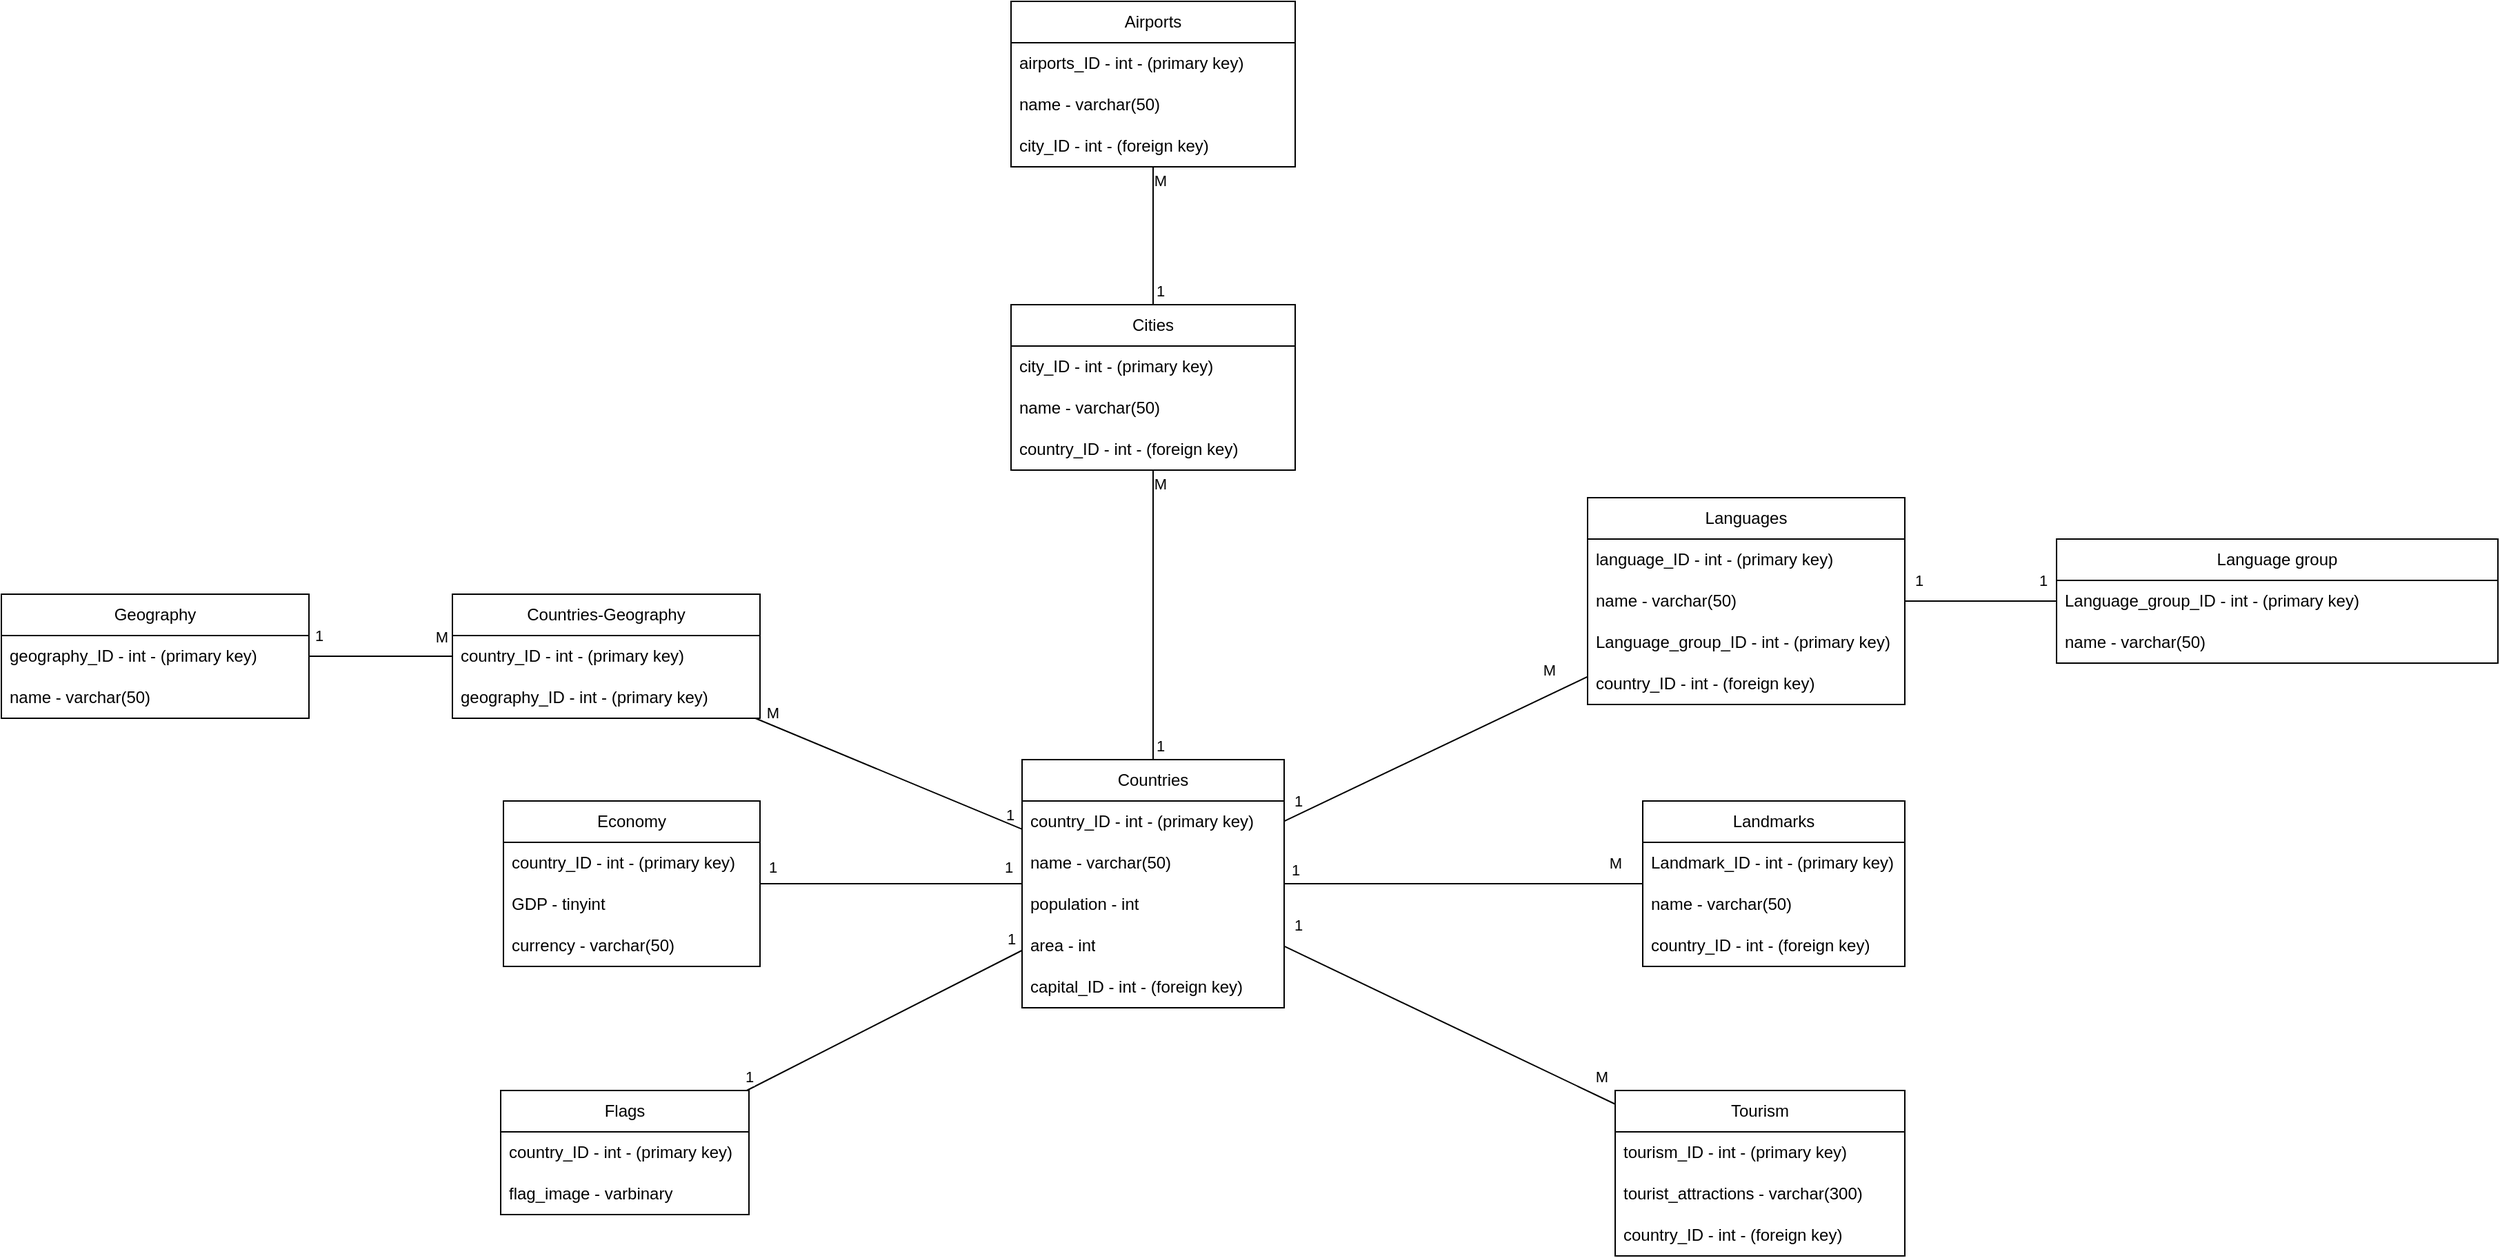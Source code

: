 <mxfile version="21.5.0" type="device">
  <diagram name="Страница 1" id="rL35Rv2_uMmTDGnNGInx">
    <mxGraphModel dx="2717" dy="2124" grid="1" gridSize="10" guides="1" tooltips="1" connect="1" arrows="1" fold="1" page="1" pageScale="1" pageWidth="827" pageHeight="1169" math="0" shadow="0">
      <root>
        <mxCell id="0" />
        <mxCell id="1" parent="0" />
        <mxCell id="VJ3Yd-aeZOnaQjJztXNY-1" value="Countries" style="swimlane;fontStyle=0;childLayout=stackLayout;horizontal=1;startSize=30;horizontalStack=0;resizeParent=1;resizeParentMax=0;resizeLast=0;collapsible=1;marginBottom=0;whiteSpace=wrap;html=1;" parent="1" vertex="1">
          <mxGeometry x="40" y="20" width="190" height="180" as="geometry" />
        </mxCell>
        <mxCell id="VJ3Yd-aeZOnaQjJztXNY-2" value="country_ID - int -&amp;nbsp;(primary key)" style="text;strokeColor=none;fillColor=none;align=left;verticalAlign=middle;spacingLeft=4;spacingRight=4;overflow=hidden;points=[[0,0.5],[1,0.5]];portConstraint=eastwest;rotatable=0;whiteSpace=wrap;html=1;" parent="VJ3Yd-aeZOnaQjJztXNY-1" vertex="1">
          <mxGeometry y="30" width="190" height="30" as="geometry" />
        </mxCell>
        <mxCell id="VJ3Yd-aeZOnaQjJztXNY-3" value="name - varchar(50)" style="text;strokeColor=none;fillColor=none;align=left;verticalAlign=middle;spacingLeft=4;spacingRight=4;overflow=hidden;points=[[0,0.5],[1,0.5]];portConstraint=eastwest;rotatable=0;whiteSpace=wrap;html=1;" parent="VJ3Yd-aeZOnaQjJztXNY-1" vertex="1">
          <mxGeometry y="60" width="190" height="30" as="geometry" />
        </mxCell>
        <mxCell id="VJ3Yd-aeZOnaQjJztXNY-4" value="population - int" style="text;strokeColor=none;fillColor=none;align=left;verticalAlign=middle;spacingLeft=4;spacingRight=4;overflow=hidden;points=[[0,0.5],[1,0.5]];portConstraint=eastwest;rotatable=0;whiteSpace=wrap;html=1;" parent="VJ3Yd-aeZOnaQjJztXNY-1" vertex="1">
          <mxGeometry y="90" width="190" height="30" as="geometry" />
        </mxCell>
        <mxCell id="VJ3Yd-aeZOnaQjJztXNY-15" value="area - int" style="text;strokeColor=none;fillColor=none;align=left;verticalAlign=middle;spacingLeft=4;spacingRight=4;overflow=hidden;points=[[0,0.5],[1,0.5]];portConstraint=eastwest;rotatable=0;whiteSpace=wrap;html=1;" parent="VJ3Yd-aeZOnaQjJztXNY-1" vertex="1">
          <mxGeometry y="120" width="190" height="30" as="geometry" />
        </mxCell>
        <mxCell id="VJ3Yd-aeZOnaQjJztXNY-33" value="capital_ID - int - (foreign key)" style="text;strokeColor=none;fillColor=none;align=left;verticalAlign=middle;spacingLeft=4;spacingRight=4;overflow=hidden;points=[[0,0.5],[1,0.5]];portConstraint=eastwest;rotatable=0;whiteSpace=wrap;html=1;" parent="VJ3Yd-aeZOnaQjJztXNY-1" vertex="1">
          <mxGeometry y="150" width="190" height="30" as="geometry" />
        </mxCell>
        <mxCell id="VJ3Yd-aeZOnaQjJztXNY-5" value="Cities" style="swimlane;fontStyle=0;childLayout=stackLayout;horizontal=1;startSize=30;horizontalStack=0;resizeParent=1;resizeParentMax=0;resizeLast=0;collapsible=1;marginBottom=0;whiteSpace=wrap;html=1;" parent="1" vertex="1">
          <mxGeometry x="32" y="-310" width="206" height="120" as="geometry" />
        </mxCell>
        <mxCell id="VJ3Yd-aeZOnaQjJztXNY-6" value="city_ID - int -&amp;nbsp;(primary key)" style="text;strokeColor=none;fillColor=none;align=left;verticalAlign=middle;spacingLeft=4;spacingRight=4;overflow=hidden;points=[[0,0.5],[1,0.5]];portConstraint=eastwest;rotatable=0;whiteSpace=wrap;html=1;" parent="VJ3Yd-aeZOnaQjJztXNY-5" vertex="1">
          <mxGeometry y="30" width="206" height="30" as="geometry" />
        </mxCell>
        <mxCell id="VJ3Yd-aeZOnaQjJztXNY-7" value="name - varchar(50)" style="text;strokeColor=none;fillColor=none;align=left;verticalAlign=middle;spacingLeft=4;spacingRight=4;overflow=hidden;points=[[0,0.5],[1,0.5]];portConstraint=eastwest;rotatable=0;whiteSpace=wrap;html=1;" parent="VJ3Yd-aeZOnaQjJztXNY-5" vertex="1">
          <mxGeometry y="60" width="206" height="30" as="geometry" />
        </mxCell>
        <mxCell id="VJ3Yd-aeZOnaQjJztXNY-8" value="country_ID - int - (foreign key)" style="text;strokeColor=none;fillColor=none;align=left;verticalAlign=middle;spacingLeft=4;spacingRight=4;overflow=hidden;points=[[0,0.5],[1,0.5]];portConstraint=eastwest;rotatable=0;whiteSpace=wrap;html=1;" parent="VJ3Yd-aeZOnaQjJztXNY-5" vertex="1">
          <mxGeometry y="90" width="206" height="30" as="geometry" />
        </mxCell>
        <mxCell id="VJ3Yd-aeZOnaQjJztXNY-9" value="Languages" style="swimlane;fontStyle=0;childLayout=stackLayout;horizontal=1;startSize=30;horizontalStack=0;resizeParent=1;resizeParentMax=0;resizeLast=0;collapsible=1;marginBottom=0;whiteSpace=wrap;html=1;" parent="1" vertex="1">
          <mxGeometry x="450" y="-170" width="230" height="150" as="geometry" />
        </mxCell>
        <mxCell id="VJ3Yd-aeZOnaQjJztXNY-10" value="language_ID - int - (primary key)" style="text;strokeColor=none;fillColor=none;align=left;verticalAlign=middle;spacingLeft=4;spacingRight=4;overflow=hidden;points=[[0,0.5],[1,0.5]];portConstraint=eastwest;rotatable=0;whiteSpace=wrap;html=1;" parent="VJ3Yd-aeZOnaQjJztXNY-9" vertex="1">
          <mxGeometry y="30" width="230" height="30" as="geometry" />
        </mxCell>
        <mxCell id="VJ3Yd-aeZOnaQjJztXNY-11" value="name - varchar(50)" style="text;strokeColor=none;fillColor=none;align=left;verticalAlign=middle;spacingLeft=4;spacingRight=4;overflow=hidden;points=[[0,0.5],[1,0.5]];portConstraint=eastwest;rotatable=0;whiteSpace=wrap;html=1;" parent="VJ3Yd-aeZOnaQjJztXNY-9" vertex="1">
          <mxGeometry y="60" width="230" height="30" as="geometry" />
        </mxCell>
        <mxCell id="PF_WYoknTXBmiZYQhfKJ-13" value="Language_group_ID - int - (primary key)" style="text;strokeColor=none;fillColor=none;align=left;verticalAlign=middle;spacingLeft=4;spacingRight=4;overflow=hidden;points=[[0,0.5],[1,0.5]];portConstraint=eastwest;rotatable=0;whiteSpace=wrap;html=1;" vertex="1" parent="VJ3Yd-aeZOnaQjJztXNY-9">
          <mxGeometry y="90" width="230" height="30" as="geometry" />
        </mxCell>
        <mxCell id="VJ3Yd-aeZOnaQjJztXNY-12" value="country_ID - int - (foreign key)" style="text;strokeColor=none;fillColor=none;align=left;verticalAlign=middle;spacingLeft=4;spacingRight=4;overflow=hidden;points=[[0,0.5],[1,0.5]];portConstraint=eastwest;rotatable=0;whiteSpace=wrap;html=1;" parent="VJ3Yd-aeZOnaQjJztXNY-9" vertex="1">
          <mxGeometry y="120" width="230" height="30" as="geometry" />
        </mxCell>
        <mxCell id="VJ3Yd-aeZOnaQjJztXNY-13" value="Geography" style="swimlane;fontStyle=0;childLayout=stackLayout;horizontal=1;startSize=30;horizontalStack=0;resizeParent=1;resizeParentMax=0;resizeLast=0;collapsible=1;marginBottom=0;whiteSpace=wrap;html=1;" parent="1" vertex="1">
          <mxGeometry x="-700" y="-100" width="223" height="90" as="geometry" />
        </mxCell>
        <mxCell id="VJ3Yd-aeZOnaQjJztXNY-14" value="geography_ID - int -&amp;nbsp;(primary key)" style="text;strokeColor=none;fillColor=none;align=left;verticalAlign=middle;spacingLeft=4;spacingRight=4;overflow=hidden;points=[[0,0.5],[1,0.5]];portConstraint=eastwest;rotatable=0;whiteSpace=wrap;html=1;" parent="VJ3Yd-aeZOnaQjJztXNY-13" vertex="1">
          <mxGeometry y="30" width="223" height="30" as="geometry" />
        </mxCell>
        <mxCell id="VJ3Yd-aeZOnaQjJztXNY-34" value="name - varchar(50)" style="text;strokeColor=none;fillColor=none;align=left;verticalAlign=middle;spacingLeft=4;spacingRight=4;overflow=hidden;points=[[0,0.5],[1,0.5]];portConstraint=eastwest;rotatable=0;whiteSpace=wrap;html=1;" parent="VJ3Yd-aeZOnaQjJztXNY-13" vertex="1">
          <mxGeometry y="60" width="223" height="30" as="geometry" />
        </mxCell>
        <mxCell id="VJ3Yd-aeZOnaQjJztXNY-17" value="Economy" style="swimlane;fontStyle=0;childLayout=stackLayout;horizontal=1;startSize=30;horizontalStack=0;resizeParent=1;resizeParentMax=0;resizeLast=0;collapsible=1;marginBottom=0;whiteSpace=wrap;html=1;" parent="1" vertex="1">
          <mxGeometry x="-336" y="50" width="186" height="120" as="geometry" />
        </mxCell>
        <mxCell id="VJ3Yd-aeZOnaQjJztXNY-18" value="country_ID - int -&amp;nbsp;(primary key)" style="text;strokeColor=none;fillColor=none;align=left;verticalAlign=middle;spacingLeft=4;spacingRight=4;overflow=hidden;points=[[0,0.5],[1,0.5]];portConstraint=eastwest;rotatable=0;whiteSpace=wrap;html=1;" parent="VJ3Yd-aeZOnaQjJztXNY-17" vertex="1">
          <mxGeometry y="30" width="186" height="30" as="geometry" />
        </mxCell>
        <mxCell id="VJ3Yd-aeZOnaQjJztXNY-19" value="GDP -&amp;nbsp;tinyint" style="text;strokeColor=none;fillColor=none;align=left;verticalAlign=middle;spacingLeft=4;spacingRight=4;overflow=hidden;points=[[0,0.5],[1,0.5]];portConstraint=eastwest;rotatable=0;whiteSpace=wrap;html=1;" parent="VJ3Yd-aeZOnaQjJztXNY-17" vertex="1">
          <mxGeometry y="60" width="186" height="30" as="geometry" />
        </mxCell>
        <mxCell id="VJ3Yd-aeZOnaQjJztXNY-20" value="currency - varchar(50)" style="text;strokeColor=none;fillColor=none;align=left;verticalAlign=middle;spacingLeft=4;spacingRight=4;overflow=hidden;points=[[0,0.5],[1,0.5]];portConstraint=eastwest;rotatable=0;whiteSpace=wrap;html=1;" parent="VJ3Yd-aeZOnaQjJztXNY-17" vertex="1">
          <mxGeometry y="90" width="186" height="30" as="geometry" />
        </mxCell>
        <mxCell id="VJ3Yd-aeZOnaQjJztXNY-21" value="Flags" style="swimlane;fontStyle=0;childLayout=stackLayout;horizontal=1;startSize=30;horizontalStack=0;resizeParent=1;resizeParentMax=0;resizeLast=0;collapsible=1;marginBottom=0;whiteSpace=wrap;html=1;" parent="1" vertex="1">
          <mxGeometry x="-338" y="260" width="180" height="90" as="geometry" />
        </mxCell>
        <mxCell id="VJ3Yd-aeZOnaQjJztXNY-22" value="country_ID - int -&amp;nbsp;(primary key)" style="text;strokeColor=none;fillColor=none;align=left;verticalAlign=middle;spacingLeft=4;spacingRight=4;overflow=hidden;points=[[0,0.5],[1,0.5]];portConstraint=eastwest;rotatable=0;whiteSpace=wrap;html=1;" parent="VJ3Yd-aeZOnaQjJztXNY-21" vertex="1">
          <mxGeometry y="30" width="180" height="30" as="geometry" />
        </mxCell>
        <mxCell id="VJ3Yd-aeZOnaQjJztXNY-23" value="flag_image -&amp;nbsp;varbinary" style="text;strokeColor=none;fillColor=none;align=left;verticalAlign=middle;spacingLeft=4;spacingRight=4;overflow=hidden;points=[[0,0.5],[1,0.5]];portConstraint=eastwest;rotatable=0;whiteSpace=wrap;html=1;" parent="VJ3Yd-aeZOnaQjJztXNY-21" vertex="1">
          <mxGeometry y="60" width="180" height="30" as="geometry" />
        </mxCell>
        <mxCell id="VJ3Yd-aeZOnaQjJztXNY-25" value="Tourism" style="swimlane;fontStyle=0;childLayout=stackLayout;horizontal=1;startSize=30;horizontalStack=0;resizeParent=1;resizeParentMax=0;resizeLast=0;collapsible=1;marginBottom=0;whiteSpace=wrap;html=1;" parent="1" vertex="1">
          <mxGeometry x="470" y="260" width="210" height="120" as="geometry" />
        </mxCell>
        <mxCell id="VJ3Yd-aeZOnaQjJztXNY-26" value="tourism_ID - int -&amp;nbsp;(primary key)" style="text;strokeColor=none;fillColor=none;align=left;verticalAlign=middle;spacingLeft=4;spacingRight=4;overflow=hidden;points=[[0,0.5],[1,0.5]];portConstraint=eastwest;rotatable=0;whiteSpace=wrap;html=1;" parent="VJ3Yd-aeZOnaQjJztXNY-25" vertex="1">
          <mxGeometry y="30" width="210" height="30" as="geometry" />
        </mxCell>
        <mxCell id="VJ3Yd-aeZOnaQjJztXNY-27" value="tourist_attractions - varchar(300)" style="text;strokeColor=none;fillColor=none;align=left;verticalAlign=middle;spacingLeft=4;spacingRight=4;overflow=hidden;points=[[0,0.5],[1,0.5]];portConstraint=eastwest;rotatable=0;whiteSpace=wrap;html=1;" parent="VJ3Yd-aeZOnaQjJztXNY-25" vertex="1">
          <mxGeometry y="60" width="210" height="30" as="geometry" />
        </mxCell>
        <mxCell id="KjYAFT9R52mgDBzMClZt-1" value="country_ID - int - (foreign key)" style="text;strokeColor=none;fillColor=none;align=left;verticalAlign=middle;spacingLeft=4;spacingRight=4;overflow=hidden;points=[[0,0.5],[1,0.5]];portConstraint=eastwest;rotatable=0;whiteSpace=wrap;html=1;" parent="VJ3Yd-aeZOnaQjJztXNY-25" vertex="1">
          <mxGeometry y="90" width="210" height="30" as="geometry" />
        </mxCell>
        <mxCell id="VJ3Yd-aeZOnaQjJztXNY-29" value="Landmarks" style="swimlane;fontStyle=0;childLayout=stackLayout;horizontal=1;startSize=30;horizontalStack=0;resizeParent=1;resizeParentMax=0;resizeLast=0;collapsible=1;marginBottom=0;whiteSpace=wrap;html=1;" parent="1" vertex="1">
          <mxGeometry x="490" y="50" width="190" height="120" as="geometry" />
        </mxCell>
        <mxCell id="VJ3Yd-aeZOnaQjJztXNY-30" value="Landmark_ID - int -&amp;nbsp;(primary key)" style="text;strokeColor=none;fillColor=none;align=left;verticalAlign=middle;spacingLeft=4;spacingRight=4;overflow=hidden;points=[[0,0.5],[1,0.5]];portConstraint=eastwest;rotatable=0;whiteSpace=wrap;html=1;" parent="VJ3Yd-aeZOnaQjJztXNY-29" vertex="1">
          <mxGeometry y="30" width="190" height="30" as="geometry" />
        </mxCell>
        <mxCell id="VJ3Yd-aeZOnaQjJztXNY-31" value="name - varchar(50)" style="text;strokeColor=none;fillColor=none;align=left;verticalAlign=middle;spacingLeft=4;spacingRight=4;overflow=hidden;points=[[0,0.5],[1,0.5]];portConstraint=eastwest;rotatable=0;whiteSpace=wrap;html=1;" parent="VJ3Yd-aeZOnaQjJztXNY-29" vertex="1">
          <mxGeometry y="60" width="190" height="30" as="geometry" />
        </mxCell>
        <mxCell id="VJ3Yd-aeZOnaQjJztXNY-32" value="country_ID - int - (foreign key)" style="text;strokeColor=none;fillColor=none;align=left;verticalAlign=middle;spacingLeft=4;spacingRight=4;overflow=hidden;points=[[0,0.5],[1,0.5]];portConstraint=eastwest;rotatable=0;whiteSpace=wrap;html=1;" parent="VJ3Yd-aeZOnaQjJztXNY-29" vertex="1">
          <mxGeometry y="90" width="190" height="30" as="geometry" />
        </mxCell>
        <mxCell id="PF_WYoknTXBmiZYQhfKJ-2" value="" style="endArrow=none;html=1;rounded=0;" edge="1" parent="1" source="VJ3Yd-aeZOnaQjJztXNY-1" target="VJ3Yd-aeZOnaQjJztXNY-5">
          <mxGeometry width="50" height="50" relative="1" as="geometry">
            <mxPoint x="230" y="220" as="sourcePoint" />
            <mxPoint x="280" y="170" as="targetPoint" />
          </mxGeometry>
        </mxCell>
        <mxCell id="PF_WYoknTXBmiZYQhfKJ-3" value="" style="endArrow=none;html=1;rounded=0;" edge="1" parent="1" source="VJ3Yd-aeZOnaQjJztXNY-1" target="VJ3Yd-aeZOnaQjJztXNY-9">
          <mxGeometry width="50" height="50" relative="1" as="geometry">
            <mxPoint x="240" y="105" as="sourcePoint" />
            <mxPoint x="310" y="105" as="targetPoint" />
          </mxGeometry>
        </mxCell>
        <mxCell id="PF_WYoknTXBmiZYQhfKJ-24" value="1" style="edgeLabel;html=1;align=center;verticalAlign=middle;resizable=0;points=[];" vertex="1" connectable="0" parent="PF_WYoknTXBmiZYQhfKJ-3">
          <mxGeometry x="-0.727" y="-1" relative="1" as="geometry">
            <mxPoint x="-230" y="9" as="offset" />
          </mxGeometry>
        </mxCell>
        <mxCell id="PF_WYoknTXBmiZYQhfKJ-25" value="M" style="edgeLabel;html=1;align=center;verticalAlign=middle;resizable=0;points=[];" vertex="1" connectable="0" parent="PF_WYoknTXBmiZYQhfKJ-3">
          <mxGeometry x="0.746" y="1" relative="1" as="geometry">
            <mxPoint y="-17" as="offset" />
          </mxGeometry>
        </mxCell>
        <mxCell id="PF_WYoknTXBmiZYQhfKJ-4" value="" style="endArrow=none;html=1;rounded=0;" edge="1" parent="1" source="VJ3Yd-aeZOnaQjJztXNY-13" target="PF_WYoknTXBmiZYQhfKJ-30">
          <mxGeometry width="50" height="50" relative="1" as="geometry">
            <mxPoint x="117" y="115" as="sourcePoint" />
            <mxPoint x="187" y="115" as="targetPoint" />
          </mxGeometry>
        </mxCell>
        <mxCell id="PF_WYoknTXBmiZYQhfKJ-5" value="" style="endArrow=none;html=1;rounded=0;" edge="1" parent="1" source="VJ3Yd-aeZOnaQjJztXNY-17" target="VJ3Yd-aeZOnaQjJztXNY-1">
          <mxGeometry width="50" height="50" relative="1" as="geometry">
            <mxPoint x="260" y="125" as="sourcePoint" />
            <mxPoint x="330" y="125" as="targetPoint" />
          </mxGeometry>
        </mxCell>
        <mxCell id="PF_WYoknTXBmiZYQhfKJ-6" value="" style="endArrow=none;html=1;rounded=0;" edge="1" parent="1" source="VJ3Yd-aeZOnaQjJztXNY-21" target="VJ3Yd-aeZOnaQjJztXNY-1">
          <mxGeometry width="50" height="50" relative="1" as="geometry">
            <mxPoint x="270" y="135" as="sourcePoint" />
            <mxPoint x="340" y="135" as="targetPoint" />
          </mxGeometry>
        </mxCell>
        <mxCell id="PF_WYoknTXBmiZYQhfKJ-7" value="" style="endArrow=none;html=1;rounded=0;" edge="1" parent="1" source="VJ3Yd-aeZOnaQjJztXNY-1" target="VJ3Yd-aeZOnaQjJztXNY-29">
          <mxGeometry width="50" height="50" relative="1" as="geometry">
            <mxPoint x="280" y="145" as="sourcePoint" />
            <mxPoint x="350" y="145" as="targetPoint" />
          </mxGeometry>
        </mxCell>
        <mxCell id="PF_WYoknTXBmiZYQhfKJ-8" value="" style="endArrow=none;html=1;rounded=0;" edge="1" parent="1" source="VJ3Yd-aeZOnaQjJztXNY-1" target="VJ3Yd-aeZOnaQjJztXNY-25">
          <mxGeometry width="50" height="50" relative="1" as="geometry">
            <mxPoint x="290" y="155" as="sourcePoint" />
            <mxPoint x="360" y="155" as="targetPoint" />
          </mxGeometry>
        </mxCell>
        <mxCell id="PF_WYoknTXBmiZYQhfKJ-9" value="Language group" style="swimlane;fontStyle=0;childLayout=stackLayout;horizontal=1;startSize=30;horizontalStack=0;resizeParent=1;resizeParentMax=0;resizeLast=0;collapsible=1;marginBottom=0;whiteSpace=wrap;html=1;" vertex="1" parent="1">
          <mxGeometry x="790" y="-140" width="320" height="90" as="geometry" />
        </mxCell>
        <mxCell id="PF_WYoknTXBmiZYQhfKJ-10" value="Language_group_ID - int - (primary key)" style="text;strokeColor=none;fillColor=none;align=left;verticalAlign=middle;spacingLeft=4;spacingRight=4;overflow=hidden;points=[[0,0.5],[1,0.5]];portConstraint=eastwest;rotatable=0;whiteSpace=wrap;html=1;" vertex="1" parent="PF_WYoknTXBmiZYQhfKJ-9">
          <mxGeometry y="30" width="320" height="30" as="geometry" />
        </mxCell>
        <mxCell id="PF_WYoknTXBmiZYQhfKJ-11" value="name - varchar(50)" style="text;strokeColor=none;fillColor=none;align=left;verticalAlign=middle;spacingLeft=4;spacingRight=4;overflow=hidden;points=[[0,0.5],[1,0.5]];portConstraint=eastwest;rotatable=0;whiteSpace=wrap;html=1;" vertex="1" parent="PF_WYoknTXBmiZYQhfKJ-9">
          <mxGeometry y="60" width="320" height="30" as="geometry" />
        </mxCell>
        <mxCell id="PF_WYoknTXBmiZYQhfKJ-14" value="" style="endArrow=none;html=1;rounded=0;" edge="1" parent="1" source="VJ3Yd-aeZOnaQjJztXNY-9" target="PF_WYoknTXBmiZYQhfKJ-9">
          <mxGeometry width="50" height="50" relative="1" as="geometry">
            <mxPoint x="240" y="63" as="sourcePoint" />
            <mxPoint x="460" y="-34" as="targetPoint" />
          </mxGeometry>
        </mxCell>
        <mxCell id="PF_WYoknTXBmiZYQhfKJ-19" value="Airports" style="swimlane;fontStyle=0;childLayout=stackLayout;horizontal=1;startSize=30;horizontalStack=0;resizeParent=1;resizeParentMax=0;resizeLast=0;collapsible=1;marginBottom=0;whiteSpace=wrap;html=1;" vertex="1" parent="1">
          <mxGeometry x="32" y="-530" width="206" height="120" as="geometry" />
        </mxCell>
        <mxCell id="PF_WYoknTXBmiZYQhfKJ-20" value="airports_ID - int -&amp;nbsp;(primary key)" style="text;strokeColor=none;fillColor=none;align=left;verticalAlign=middle;spacingLeft=4;spacingRight=4;overflow=hidden;points=[[0,0.5],[1,0.5]];portConstraint=eastwest;rotatable=0;whiteSpace=wrap;html=1;" vertex="1" parent="PF_WYoknTXBmiZYQhfKJ-19">
          <mxGeometry y="30" width="206" height="30" as="geometry" />
        </mxCell>
        <mxCell id="PF_WYoknTXBmiZYQhfKJ-21" value="name - varchar(50)" style="text;strokeColor=none;fillColor=none;align=left;verticalAlign=middle;spacingLeft=4;spacingRight=4;overflow=hidden;points=[[0,0.5],[1,0.5]];portConstraint=eastwest;rotatable=0;whiteSpace=wrap;html=1;" vertex="1" parent="PF_WYoknTXBmiZYQhfKJ-19">
          <mxGeometry y="60" width="206" height="30" as="geometry" />
        </mxCell>
        <mxCell id="PF_WYoknTXBmiZYQhfKJ-22" value="city_ID&amp;nbsp;- int - (foreign key)" style="text;strokeColor=none;fillColor=none;align=left;verticalAlign=middle;spacingLeft=4;spacingRight=4;overflow=hidden;points=[[0,0.5],[1,0.5]];portConstraint=eastwest;rotatable=0;whiteSpace=wrap;html=1;" vertex="1" parent="PF_WYoknTXBmiZYQhfKJ-19">
          <mxGeometry y="90" width="206" height="30" as="geometry" />
        </mxCell>
        <mxCell id="PF_WYoknTXBmiZYQhfKJ-23" value="" style="endArrow=none;html=1;rounded=0;" edge="1" parent="1" source="VJ3Yd-aeZOnaQjJztXNY-5" target="PF_WYoknTXBmiZYQhfKJ-19">
          <mxGeometry width="50" height="50" relative="1" as="geometry">
            <mxPoint x="145" y="30" as="sourcePoint" />
            <mxPoint x="145" y="-180" as="targetPoint" />
          </mxGeometry>
        </mxCell>
        <mxCell id="PF_WYoknTXBmiZYQhfKJ-26" value="1" style="edgeLabel;html=1;align=center;verticalAlign=middle;resizable=0;points=[];" vertex="1" connectable="0" parent="1">
          <mxGeometry x="237.997" y="100.004" as="geometry" />
        </mxCell>
        <mxCell id="PF_WYoknTXBmiZYQhfKJ-27" value="M" style="edgeLabel;html=1;align=center;verticalAlign=middle;resizable=0;points=[];" vertex="1" connectable="0" parent="1">
          <mxGeometry x="470.0" y="95.004" as="geometry" />
        </mxCell>
        <mxCell id="PF_WYoknTXBmiZYQhfKJ-28" value="1" style="edgeLabel;html=1;align=center;verticalAlign=middle;resizable=0;points=[];" vertex="1" connectable="0" parent="1">
          <mxGeometry x="239.997" y="140.004" as="geometry" />
        </mxCell>
        <mxCell id="PF_WYoknTXBmiZYQhfKJ-29" value="M" style="edgeLabel;html=1;align=center;verticalAlign=middle;resizable=0;points=[];" vertex="1" connectable="0" parent="1">
          <mxGeometry x="460.0" y="250.004" as="geometry" />
        </mxCell>
        <mxCell id="PF_WYoknTXBmiZYQhfKJ-30" value="Countries-Geography" style="swimlane;fontStyle=0;childLayout=stackLayout;horizontal=1;startSize=30;horizontalStack=0;resizeParent=1;resizeParentMax=0;resizeLast=0;collapsible=1;marginBottom=0;whiteSpace=wrap;html=1;" vertex="1" parent="1">
          <mxGeometry x="-373" y="-100" width="223" height="90" as="geometry" />
        </mxCell>
        <mxCell id="PF_WYoknTXBmiZYQhfKJ-32" value="country_ID - int -&amp;nbsp;(primary key)" style="text;strokeColor=none;fillColor=none;align=left;verticalAlign=middle;spacingLeft=4;spacingRight=4;overflow=hidden;points=[[0,0.5],[1,0.5]];portConstraint=eastwest;rotatable=0;whiteSpace=wrap;html=1;" vertex="1" parent="PF_WYoknTXBmiZYQhfKJ-30">
          <mxGeometry y="30" width="223" height="30" as="geometry" />
        </mxCell>
        <mxCell id="PF_WYoknTXBmiZYQhfKJ-31" value="geography_ID - int -&amp;nbsp;(primary key)" style="text;strokeColor=none;fillColor=none;align=left;verticalAlign=middle;spacingLeft=4;spacingRight=4;overflow=hidden;points=[[0,0.5],[1,0.5]];portConstraint=eastwest;rotatable=0;whiteSpace=wrap;html=1;" vertex="1" parent="PF_WYoknTXBmiZYQhfKJ-30">
          <mxGeometry y="60" width="223" height="30" as="geometry" />
        </mxCell>
        <mxCell id="PF_WYoknTXBmiZYQhfKJ-33" value="" style="endArrow=none;html=1;rounded=0;" edge="1" parent="1" source="PF_WYoknTXBmiZYQhfKJ-30" target="VJ3Yd-aeZOnaQjJztXNY-1">
          <mxGeometry width="50" height="50" relative="1" as="geometry">
            <mxPoint x="-140" y="-117" as="sourcePoint" />
            <mxPoint x="-110" y="-113" as="targetPoint" />
          </mxGeometry>
        </mxCell>
        <mxCell id="PF_WYoknTXBmiZYQhfKJ-34" value="1" style="edgeLabel;html=1;align=center;verticalAlign=middle;resizable=0;points=[];" vertex="1" connectable="0" parent="1">
          <mxGeometry x="239.999" y="49.997" as="geometry" />
        </mxCell>
        <mxCell id="PF_WYoknTXBmiZYQhfKJ-35" value="1" style="edgeLabel;html=1;align=center;verticalAlign=middle;resizable=0;points=[];" vertex="1" connectable="0" parent="1">
          <mxGeometry x="-470.001" y="-69.995" as="geometry" />
        </mxCell>
        <mxCell id="PF_WYoknTXBmiZYQhfKJ-36" value="M" style="edgeLabel;html=1;align=center;verticalAlign=middle;resizable=0;points=[];" vertex="1" connectable="0" parent="1">
          <mxGeometry x="-149.999" y="-0.002" as="geometry">
            <mxPoint x="9" y="-14" as="offset" />
          </mxGeometry>
        </mxCell>
        <mxCell id="PF_WYoknTXBmiZYQhfKJ-37" value="M" style="edgeLabel;html=1;align=center;verticalAlign=middle;resizable=0;points=[];" vertex="1" connectable="0" parent="1">
          <mxGeometry x="-389.999" y="-55.002" as="geometry">
            <mxPoint x="9" y="-14" as="offset" />
          </mxGeometry>
        </mxCell>
        <mxCell id="PF_WYoknTXBmiZYQhfKJ-38" value="1" style="edgeLabel;html=1;align=center;verticalAlign=middle;resizable=0;points=[];" vertex="1" connectable="0" parent="1">
          <mxGeometry x="40.519" y="70.267" as="geometry">
            <mxPoint x="-11" y="27" as="offset" />
          </mxGeometry>
        </mxCell>
        <mxCell id="PF_WYoknTXBmiZYQhfKJ-39" value="1" style="edgeLabel;html=1;align=center;verticalAlign=middle;resizable=0;points=[];" vertex="1" connectable="0" parent="1">
          <mxGeometry x="-130.001" y="70.267" as="geometry">
            <mxPoint x="-11" y="27" as="offset" />
          </mxGeometry>
        </mxCell>
        <mxCell id="PF_WYoknTXBmiZYQhfKJ-40" value="1" style="edgeLabel;html=1;align=center;verticalAlign=middle;resizable=0;points=[];" vertex="1" connectable="0" parent="1">
          <mxGeometry x="32.002" y="149.996" as="geometry" />
        </mxCell>
        <mxCell id="PF_WYoknTXBmiZYQhfKJ-41" value="1" style="edgeLabel;html=1;align=center;verticalAlign=middle;resizable=0;points=[];" vertex="1" connectable="0" parent="1">
          <mxGeometry x="-157.998" y="250.006" as="geometry" />
        </mxCell>
        <mxCell id="PF_WYoknTXBmiZYQhfKJ-42" value="1" style="edgeLabel;html=1;align=center;verticalAlign=middle;resizable=0;points=[];" vertex="1" connectable="0" parent="1">
          <mxGeometry x="689.997" y="-109.996" as="geometry" />
        </mxCell>
        <mxCell id="PF_WYoknTXBmiZYQhfKJ-43" value="1" style="edgeLabel;html=1;align=center;verticalAlign=middle;resizable=0;points=[];" vertex="1" connectable="0" parent="1">
          <mxGeometry x="779.997" y="-109.996" as="geometry" />
        </mxCell>
        <mxCell id="PF_WYoknTXBmiZYQhfKJ-44" value="1" style="edgeLabel;html=1;align=center;verticalAlign=middle;resizable=0;points=[];" vertex="1" connectable="0" parent="1">
          <mxGeometry x="139.999" y="9.997" as="geometry" />
        </mxCell>
        <mxCell id="PF_WYoknTXBmiZYQhfKJ-45" value="M" style="edgeLabel;html=1;align=center;verticalAlign=middle;resizable=0;points=[];" vertex="1" connectable="0" parent="1">
          <mxGeometry x="139.998" y="-180.004" as="geometry" />
        </mxCell>
        <mxCell id="PF_WYoknTXBmiZYQhfKJ-46" value="M" style="edgeLabel;html=1;align=center;verticalAlign=middle;resizable=0;points=[];" vertex="1" connectable="0" parent="1">
          <mxGeometry x="139.998" y="-400.004" as="geometry" />
        </mxCell>
        <mxCell id="PF_WYoknTXBmiZYQhfKJ-47" value="1" style="edgeLabel;html=1;align=center;verticalAlign=middle;resizable=0;points=[];" vertex="1" connectable="0" parent="1">
          <mxGeometry x="139.999" y="-320.003" as="geometry" />
        </mxCell>
      </root>
    </mxGraphModel>
  </diagram>
</mxfile>
